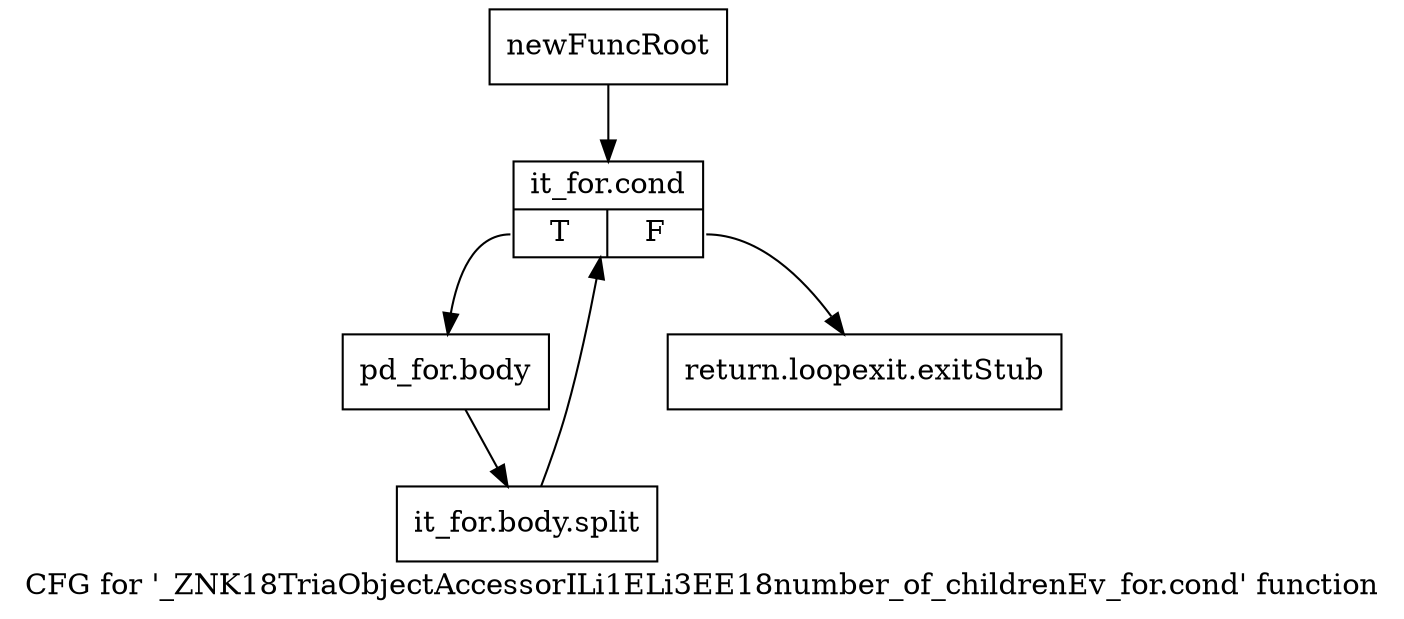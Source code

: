 digraph "CFG for '_ZNK18TriaObjectAccessorILi1ELi3EE18number_of_childrenEv_for.cond' function" {
	label="CFG for '_ZNK18TriaObjectAccessorILi1ELi3EE18number_of_childrenEv_for.cond' function";

	Node0x98e5310 [shape=record,label="{newFuncRoot}"];
	Node0x98e5310 -> Node0x98e53b0;
	Node0x98e5360 [shape=record,label="{return.loopexit.exitStub}"];
	Node0x98e53b0 [shape=record,label="{it_for.cond|{<s0>T|<s1>F}}"];
	Node0x98e53b0:s0 -> Node0x98e5400;
	Node0x98e53b0:s1 -> Node0x98e5360;
	Node0x98e5400 [shape=record,label="{pd_for.body}"];
	Node0x98e5400 -> Node0xbaccd40;
	Node0xbaccd40 [shape=record,label="{it_for.body.split}"];
	Node0xbaccd40 -> Node0x98e53b0;
}
